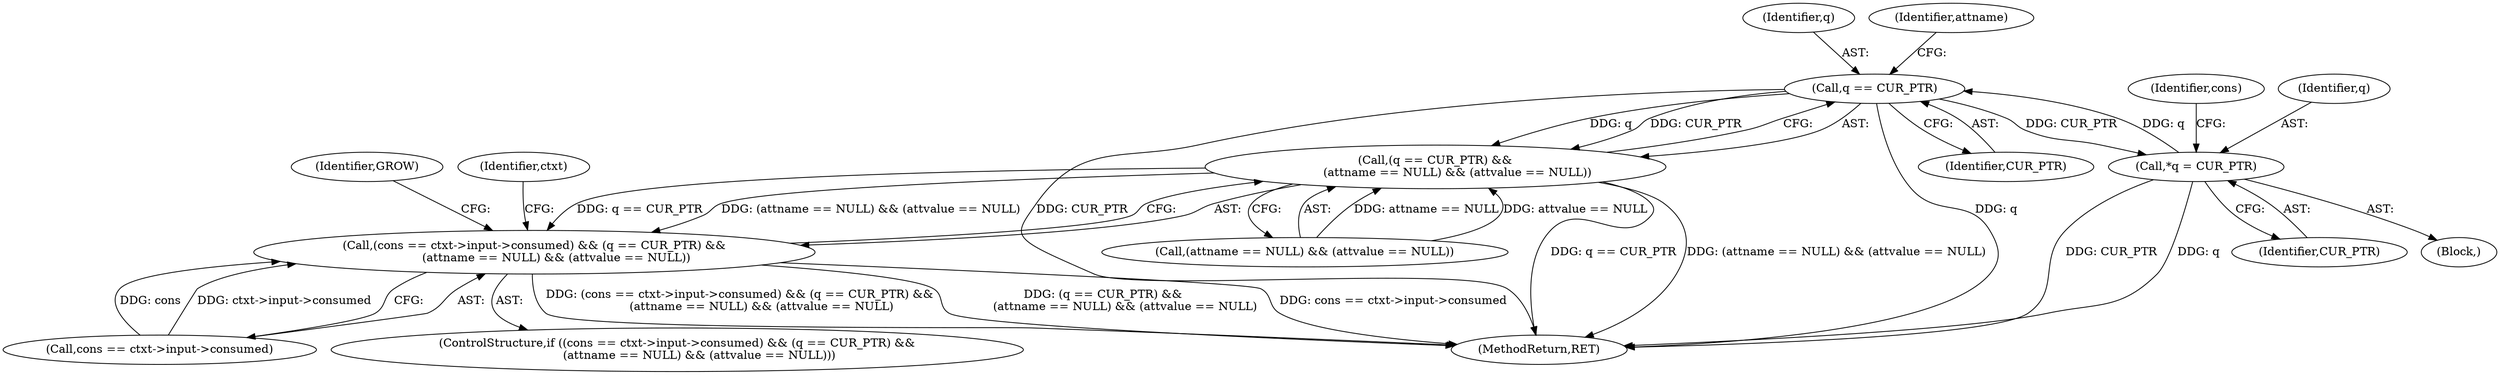 digraph "0_Chrome_d0947db40187f4708c58e64cbd6013faf9eddeed_33@pointer" {
"1000870" [label="(Call,q == CUR_PTR)"];
"1000292" [label="(Call,*q = CUR_PTR)"];
"1000870" [label="(Call,q == CUR_PTR)"];
"1000869" [label="(Call,(q == CUR_PTR) &&\n            (attname == NULL) && (attvalue == NULL))"];
"1000861" [label="(Call,(cons == ctxt->input->consumed) && (q == CUR_PTR) &&\n            (attname == NULL) && (attvalue == NULL))"];
"1000870" [label="(Call,q == CUR_PTR)"];
"1000290" [label="(Block,)"];
"1000860" [label="(ControlStructure,if ((cons == ctxt->input->consumed) && (q == CUR_PTR) &&\n            (attname == NULL) && (attvalue == NULL)))"];
"1000869" [label="(Call,(q == CUR_PTR) &&\n            (attname == NULL) && (attvalue == NULL))"];
"1000862" [label="(Call,cons == ctxt->input->consumed)"];
"1000886" [label="(Identifier,GROW)"];
"1001585" [label="(MethodReturn,RET)"];
"1000872" [label="(Identifier,CUR_PTR)"];
"1000297" [label="(Identifier,cons)"];
"1000873" [label="(Call,(attname == NULL) && (attvalue == NULL))"];
"1000882" [label="(Identifier,ctxt)"];
"1000292" [label="(Call,*q = CUR_PTR)"];
"1000871" [label="(Identifier,q)"];
"1000861" [label="(Call,(cons == ctxt->input->consumed) && (q == CUR_PTR) &&\n            (attname == NULL) && (attvalue == NULL))"];
"1000875" [label="(Identifier,attname)"];
"1000293" [label="(Identifier,q)"];
"1000294" [label="(Identifier,CUR_PTR)"];
"1000870" -> "1000869"  [label="AST: "];
"1000870" -> "1000872"  [label="CFG: "];
"1000871" -> "1000870"  [label="AST: "];
"1000872" -> "1000870"  [label="AST: "];
"1000875" -> "1000870"  [label="CFG: "];
"1000869" -> "1000870"  [label="CFG: "];
"1000870" -> "1001585"  [label="DDG: CUR_PTR"];
"1000870" -> "1001585"  [label="DDG: q"];
"1000870" -> "1000292"  [label="DDG: CUR_PTR"];
"1000870" -> "1000869"  [label="DDG: q"];
"1000870" -> "1000869"  [label="DDG: CUR_PTR"];
"1000292" -> "1000870"  [label="DDG: q"];
"1000292" -> "1000290"  [label="AST: "];
"1000292" -> "1000294"  [label="CFG: "];
"1000293" -> "1000292"  [label="AST: "];
"1000294" -> "1000292"  [label="AST: "];
"1000297" -> "1000292"  [label="CFG: "];
"1000292" -> "1001585"  [label="DDG: CUR_PTR"];
"1000292" -> "1001585"  [label="DDG: q"];
"1000869" -> "1000861"  [label="AST: "];
"1000869" -> "1000873"  [label="CFG: "];
"1000873" -> "1000869"  [label="AST: "];
"1000861" -> "1000869"  [label="CFG: "];
"1000869" -> "1001585"  [label="DDG: q == CUR_PTR"];
"1000869" -> "1001585"  [label="DDG: (attname == NULL) && (attvalue == NULL)"];
"1000869" -> "1000861"  [label="DDG: q == CUR_PTR"];
"1000869" -> "1000861"  [label="DDG: (attname == NULL) && (attvalue == NULL)"];
"1000873" -> "1000869"  [label="DDG: attname == NULL"];
"1000873" -> "1000869"  [label="DDG: attvalue == NULL"];
"1000861" -> "1000860"  [label="AST: "];
"1000861" -> "1000862"  [label="CFG: "];
"1000862" -> "1000861"  [label="AST: "];
"1000882" -> "1000861"  [label="CFG: "];
"1000886" -> "1000861"  [label="CFG: "];
"1000861" -> "1001585"  [label="DDG: cons == ctxt->input->consumed"];
"1000861" -> "1001585"  [label="DDG: (cons == ctxt->input->consumed) && (q == CUR_PTR) &&\n            (attname == NULL) && (attvalue == NULL)"];
"1000861" -> "1001585"  [label="DDG: (q == CUR_PTR) &&\n            (attname == NULL) && (attvalue == NULL)"];
"1000862" -> "1000861"  [label="DDG: cons"];
"1000862" -> "1000861"  [label="DDG: ctxt->input->consumed"];
}
